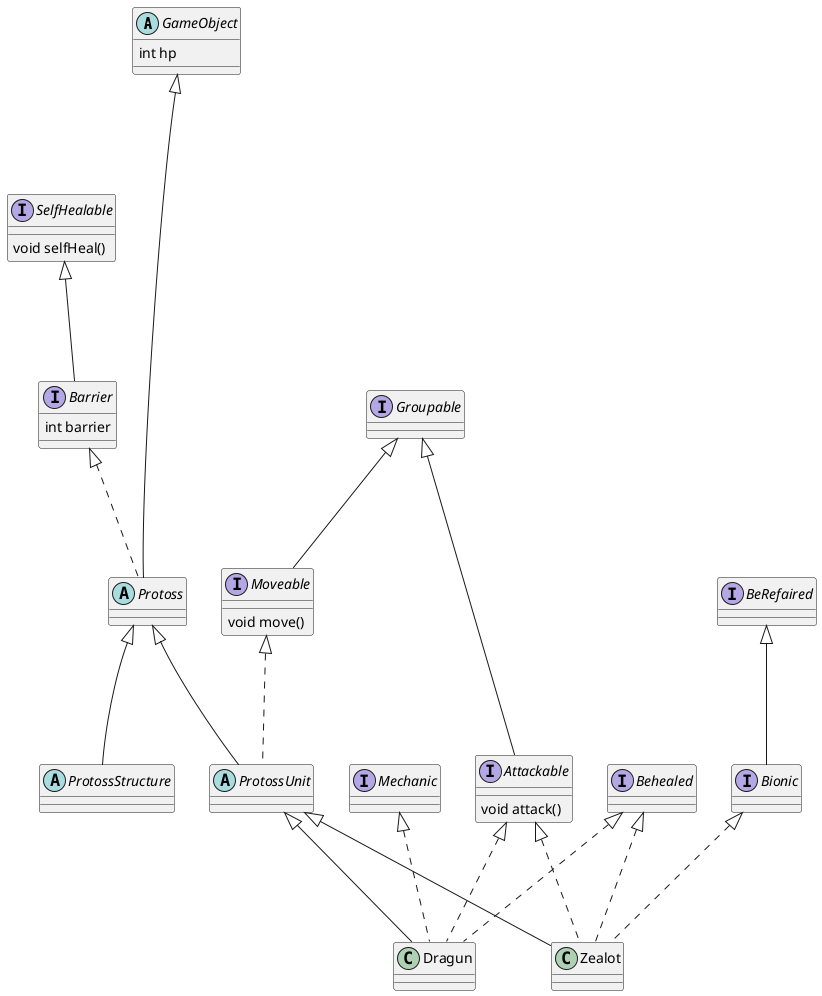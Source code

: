 @startuml

skinparam ranksep 120

'게임 오브젝트
abstract class GameObject {
    int hp
}

' 프로토스 계층구조
together {
abstract class Protoss extends GameObject implements Barrier

abstract class ProtossUnit extends Protoss implements Moveable

abstract class ProtossStructure extends Protoss
}


' 프로토스 유닛
together {
class Zealot extends ProtossUnit implements Behealed, Bionic, Attackable

class Dragun extends ProtossUnit implements Behealed, Mechanic, Attackable
}

' 인터페이스
interface SelfHealable {
    void selfHeal()
}

interface Barrier implements SelfHealable {
    int barrier
}

interface Attackable implements Groupable {
    void attack()
}

interface Behealed { }

interface Bionic implements BeRefaired { }

interface Mechanic { }

interface BeRefaired { }

interface Moveable implements Groupable {
    void move()
}

interface Groupable { }

GameObject -[hidden]-> Protoss
GameObject -[hidden]-> SelfHealable
Protoss -[hidden]-> ProtossUnit
Protoss -[hidden]-> ProtossStructure

@enduml